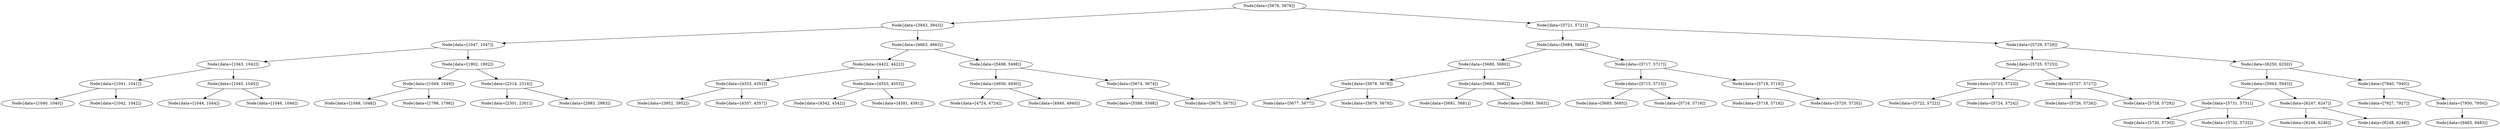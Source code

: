 digraph G{
242941392 [label="Node{data=[5676, 5676]}"]
242941392 -> 824551463
824551463 [label="Node{data=[3943, 3943]}"]
824551463 -> 1745631023
1745631023 [label="Node{data=[1047, 1047]}"]
1745631023 -> 1451245168
1451245168 [label="Node{data=[1043, 1043]}"]
1451245168 -> 256757005
256757005 [label="Node{data=[1041, 1041]}"]
256757005 -> 330639443
330639443 [label="Node{data=[1040, 1040]}"]
256757005 -> 445239365
445239365 [label="Node{data=[1042, 1042]}"]
1451245168 -> 1294798554
1294798554 [label="Node{data=[1045, 1045]}"]
1294798554 -> 753502167
753502167 [label="Node{data=[1044, 1044]}"]
1294798554 -> 379901353
379901353 [label="Node{data=[1046, 1046]}"]
1745631023 -> 1115366592
1115366592 [label="Node{data=[1902, 1902]}"]
1115366592 -> 1728428427
1728428427 [label="Node{data=[1049, 1049]}"]
1728428427 -> 120737155
120737155 [label="Node{data=[1048, 1048]}"]
1728428427 -> 923523409
923523409 [label="Node{data=[1798, 1798]}"]
1115366592 -> 743286356
743286356 [label="Node{data=[2314, 2314]}"]
743286356 -> 1716423607
1716423607 [label="Node{data=[2301, 2301]}"]
743286356 -> 1938136232
1938136232 [label="Node{data=[2983, 2983]}"]
824551463 -> 439157464
439157464 [label="Node{data=[4663, 4663]}"]
439157464 -> 1528002767
1528002767 [label="Node{data=[4422, 4422]}"]
1528002767 -> 1234326313
1234326313 [label="Node{data=[4353, 4353]}"]
1234326313 -> 380499567
380499567 [label="Node{data=[3952, 3952]}"]
1234326313 -> 1692671392
1692671392 [label="Node{data=[4357, 4357]}"]
1528002767 -> 619828467
619828467 [label="Node{data=[4553, 4553]}"]
619828467 -> 2141306975
2141306975 [label="Node{data=[4542, 4542]}"]
619828467 -> 105275210
105275210 [label="Node{data=[4581, 4581]}"]
439157464 -> 1116429119
1116429119 [label="Node{data=[5498, 5498]}"]
1116429119 -> 1752648145
1752648145 [label="Node{data=[4930, 4930]}"]
1752648145 -> 430297016
430297016 [label="Node{data=[4724, 4724]}"]
1752648145 -> 766341065
766341065 [label="Node{data=[4940, 4940]}"]
1116429119 -> 904371168
904371168 [label="Node{data=[5674, 5674]}"]
904371168 -> 1737254220
1737254220 [label="Node{data=[5588, 5588]}"]
904371168 -> 1357102602
1357102602 [label="Node{data=[5675, 5675]}"]
242941392 -> 376852728
376852728 [label="Node{data=[5721, 5721]}"]
376852728 -> 524804429
524804429 [label="Node{data=[5684, 5684]}"]
524804429 -> 468013548
468013548 [label="Node{data=[5680, 5680]}"]
468013548 -> 1446756212
1446756212 [label="Node{data=[5678, 5678]}"]
1446756212 -> 1928254683
1928254683 [label="Node{data=[5677, 5677]}"]
1446756212 -> 1375936066
1375936066 [label="Node{data=[5679, 5679]}"]
468013548 -> 1675124703
1675124703 [label="Node{data=[5682, 5682]}"]
1675124703 -> 1754500303
1754500303 [label="Node{data=[5681, 5681]}"]
1675124703 -> 1826608394
1826608394 [label="Node{data=[5683, 5683]}"]
524804429 -> 652490717
652490717 [label="Node{data=[5717, 5717]}"]
652490717 -> 123974265
123974265 [label="Node{data=[5715, 5715]}"]
123974265 -> 1944232878
1944232878 [label="Node{data=[5685, 5685]}"]
123974265 -> 1636257629
1636257629 [label="Node{data=[5716, 5716]}"]
652490717 -> 1725617775
1725617775 [label="Node{data=[5719, 5719]}"]
1725617775 -> 2091925687
2091925687 [label="Node{data=[5718, 5718]}"]
1725617775 -> 447308636
447308636 [label="Node{data=[5720, 5720]}"]
376852728 -> 1099901683
1099901683 [label="Node{data=[5729, 5729]}"]
1099901683 -> 1909908739
1909908739 [label="Node{data=[5725, 5725]}"]
1909908739 -> 261990006
261990006 [label="Node{data=[5723, 5723]}"]
261990006 -> 1593804634
1593804634 [label="Node{data=[5722, 5722]}"]
261990006 -> 1713366724
1713366724 [label="Node{data=[5724, 5724]}"]
1909908739 -> 539486713
539486713 [label="Node{data=[5727, 5727]}"]
539486713 -> 1122715037
1122715037 [label="Node{data=[5726, 5726]}"]
539486713 -> 1619840973
1619840973 [label="Node{data=[5728, 5728]}"]
1099901683 -> 2033986782
2033986782 [label="Node{data=[6250, 6250]}"]
2033986782 -> 1724611105
1724611105 [label="Node{data=[5943, 5943]}"]
1724611105 -> 2123635912
2123635912 [label="Node{data=[5731, 5731]}"]
2123635912 -> 2019579504
2019579504 [label="Node{data=[5730, 5730]}"]
2123635912 -> 1612894078
1612894078 [label="Node{data=[5732, 5732]}"]
1724611105 -> 1560656681
1560656681 [label="Node{data=[6247, 6247]}"]
1560656681 -> 53055005
53055005 [label="Node{data=[6246, 6246]}"]
1560656681 -> 2030083038
2030083038 [label="Node{data=[6248, 6248]}"]
2033986782 -> 263189183
263189183 [label="Node{data=[7940, 7940]}"]
263189183 -> 2139344016
2139344016 [label="Node{data=[7927, 7927]}"]
263189183 -> 806747163
806747163 [label="Node{data=[7950, 7950]}"]
806747163 -> 1303797676
1303797676 [label="Node{data=[9483, 9483]}"]
}